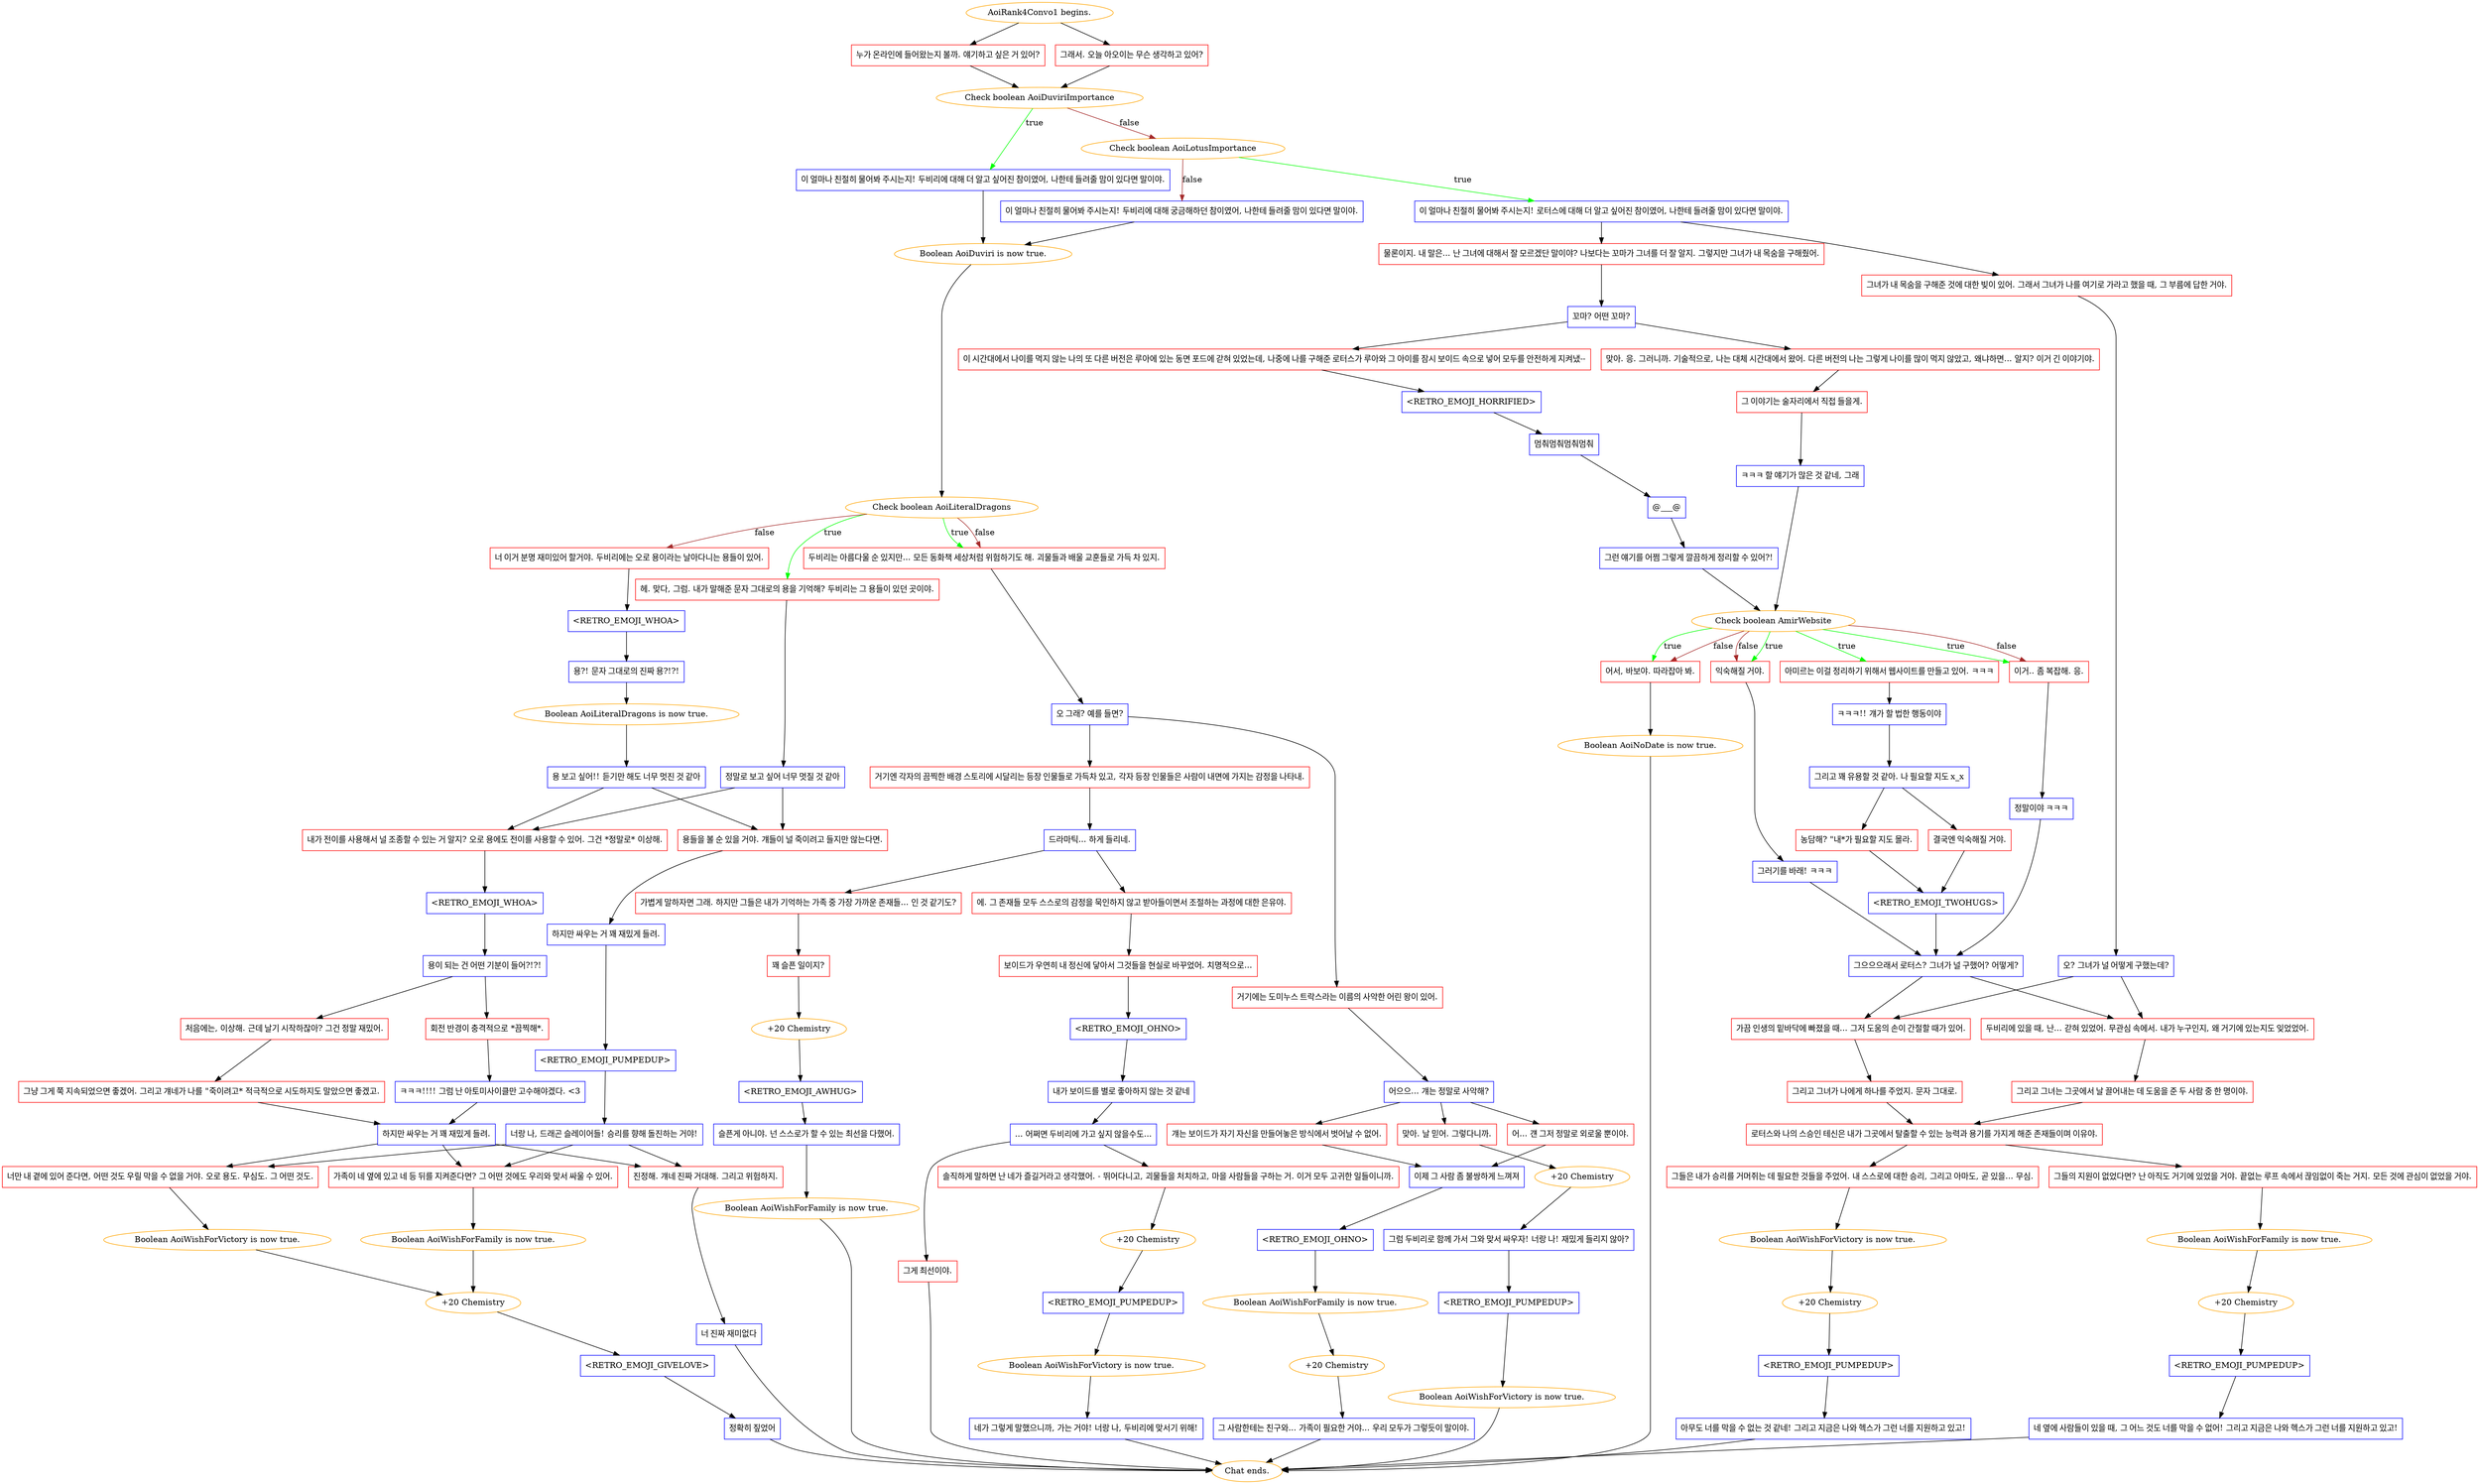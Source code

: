 digraph {
	"AoiRank4Convo1 begins." [color=orange];
		"AoiRank4Convo1 begins." -> j2524033244;
		"AoiRank4Convo1 begins." -> j882701248;
	j2524033244 [label="누가 온라인에 들어왔는지 볼까. 얘기하고 싶은 거 있어?",shape=box,color=red];
		j2524033244 -> j1809401539;
	j882701248 [label="그래서. 오늘 아오이는 무슨 생각하고 있어?",shape=box,color=red];
		j882701248 -> j1809401539;
	j1809401539 [label="Check boolean AoiDuviriImportance",color=orange];
		j1809401539 -> j578305965 [label=true,color=green];
		j1809401539 -> j154481637 [label=false,color=brown];
	j578305965 [label="이 얼마나 친절히 물어봐 주시는지! 두비리에 대해 더 알고 싶어진 참이였어, 나한테 들려줄 맘이 있다면 말이야.",shape=box,color=blue];
		j578305965 -> j2368671069;
	j154481637 [label="Check boolean AoiLotusImportance",color=orange];
		j154481637 -> j160105415 [label=true,color=green];
		j154481637 -> j4232183807 [label=false,color=brown];
	j2368671069 [label="Boolean AoiDuviri is now true.",color=orange];
		j2368671069 -> j3275037065;
	j160105415 [label="이 얼마나 친절히 물어봐 주시는지! 로터스에 대해 더 알고 싶어진 참이였어, 나한테 들려줄 맘이 있다면 말이야.",shape=box,color=blue];
		j160105415 -> j1474664799;
		j160105415 -> j2259516699;
	j4232183807 [label="이 얼마나 친절히 물어봐 주시는지! 두비리에 대해 궁금해하던 참이였어, 나한테 들려줄 맘이 있다면 말이야.",shape=box,color=blue];
		j4232183807 -> j2368671069;
	j3275037065 [label="Check boolean AoiLiteralDragons",color=orange];
		j3275037065 -> j2058882705 [label=true,color=green];
		j3275037065 -> j909231733 [label=true,color=green];
		j3275037065 -> j534713313 [label=false,color=brown];
		j3275037065 -> j909231733 [label=false,color=brown];
	j1474664799 [label="물론이지. 내 말은... 난 그녀에 대해서 잘 모르겠단 말이야? 나보다는 꼬마가 그녀를 더 잘 알지. 그렇지만 그녀가 내 목숨을 구해줬어.",shape=box,color=red];
		j1474664799 -> j3349096897;
	j2259516699 [label="그녀가 내 목숨을 구해준 것에 대한 빚이 있어. 그래서 그녀가 나를 여기로 가라고 했을 때, 그 부름에 답한 거야.",shape=box,color=red];
		j2259516699 -> j3973352743;
	j2058882705 [label="헤. 맞다, 그럼. 내가 말해준 문자 그대로의 용을 기억해? 두비리는 그 용들이 있던 곳이야.",shape=box,color=red];
		j2058882705 -> j372006085;
	j909231733 [label="두비리는 아름다울 순 있지만... 모든 동화책 세상처럼 위험하기도 해. 괴물들과 배울 교훈들로 가득 차 있지.",shape=box,color=red];
		j909231733 -> j2877528531;
	j534713313 [label="너 이거 분명 재미있어 할거야. 두비리에는 오로 용이라는 날아다니는 용들이 있어.",shape=box,color=red];
		j534713313 -> j590736786;
	j3349096897 [label="꼬마? 어떤 꼬마?",shape=box,color=blue];
		j3349096897 -> j2100721880;
		j3349096897 -> j647160686;
	j3973352743 [label="오? 그녀가 널 어떻게 구했는데?",shape=box,color=blue];
		j3973352743 -> j732430695;
		j3973352743 -> j260251571;
	j372006085 [label="정말로 보고 싶어 너무 멋질 것 같아",shape=box,color=blue];
		j372006085 -> j3977258931;
		j372006085 -> j562415244;
	j2877528531 [label="오 그래? 예를 들면?",shape=box,color=blue];
		j2877528531 -> j2518420210;
		j2877528531 -> j1355674247;
	j590736786 [label="<RETRO_EMOJI_WHOA>",shape=box,color=blue];
		j590736786 -> j1571776641;
	j2100721880 [label="이 시간대에서 나이를 먹지 않는 나의 또 다른 버전은 루아에 있는 동면 포드에 갇혀 있었는데, 나중에 나를 구해준 로터스가 루아와 그 아이를 잠시 보이드 속으로 넣어 모두를 안전하게 지켜냈--",shape=box,color=red];
		j2100721880 -> j294883762;
	j647160686 [label="맞아. 응. 그러니까. 기술적으로, 나는 대체 시간대에서 왔어. 다른 버전의 나는 그렇게 나이를 많이 먹지 않았고, 왜냐하면... 알지? 이거 긴 이야기야.",shape=box,color=red];
		j647160686 -> j3147469079;
	j732430695 [label="두비리에 있을 때, 난... 갇혀 있었어. 무관심 속에서. 내가 누구인지, 왜 거기에 있는지도 잊었었어.",shape=box,color=red];
		j732430695 -> j4205686195;
	j260251571 [label="가끔 인생의 밑바닥에 빠졌을 때... 그저 도움의 손이 간절할 때가 있어.",shape=box,color=red];
		j260251571 -> j1361333114;
	j3977258931 [label="내가 전이를 사용해서 널 조종할 수 있는 거 알지? 오로 용에도 전이를 사용할 수 있어. 그건 *정말로* 이상해.",shape=box,color=red];
		j3977258931 -> j1294317071;
	j562415244 [label="용들을 볼 순 있을 거야. 걔들이 널 죽이려고 들지만 않는다면.",shape=box,color=red];
		j562415244 -> j2007014953;
	j2518420210 [label="거기에는 도미누스 트락스라는 이름의 사악한 어린 왕이 있어.",shape=box,color=red];
		j2518420210 -> j2673670673;
	j1355674247 [label="거기엔 각자의 끔찍한 배경 스토리에 시달리는 등장 인물들로 가득차 있고, 각자 등장 인물들은 사람이 내면에 가지는 감정을 나타내.",shape=box,color=red];
		j1355674247 -> j3710806866;
	j1571776641 [label="용?! 문자 그대로의 진짜 용?!?!",shape=box,color=blue];
		j1571776641 -> j2061292935;
	j294883762 [label="<RETRO_EMOJI_HORRIFIED>",shape=box,color=blue];
		j294883762 -> j2248803916;
	j3147469079 [label="그 이야기는 술자리에서 직접 들을게.",shape=box,color=red];
		j3147469079 -> j716495283;
	j4205686195 [label="그리고 그녀는 그곳에서 날 끌어내는 데 도움을 준 두 사람 중 한 명이야.",shape=box,color=red];
		j4205686195 -> j2796439864;
	j1361333114 [label="그리고 그녀가 나에게 하나를 주었지. 문자 그대로.",shape=box,color=red];
		j1361333114 -> j2796439864;
	j1294317071 [label="<RETRO_EMOJI_WHOA>",shape=box,color=blue];
		j1294317071 -> j397128066;
	j2007014953 [label="하지만 싸우는 거 꽤 재밌게 들려.",shape=box,color=blue];
		j2007014953 -> j130327310;
	j2673670673 [label="어으으... 걔는 정말로 사악해?",shape=box,color=blue];
		j2673670673 -> j764650838;
		j2673670673 -> j1985969129;
		j2673670673 -> j3451149045;
	j3710806866 [label="드라마틱... 하게 들리네.",shape=box,color=blue];
		j3710806866 -> j2802906375;
		j3710806866 -> j405008023;
	j2061292935 [label="Boolean AoiLiteralDragons is now true.",color=orange];
		j2061292935 -> j3654200826;
	j2248803916 [label="멈춰멈춰멈춰멈춰",shape=box,color=blue];
		j2248803916 -> j1985466949;
	j716495283 [label="ㅋㅋㅋ 할 얘기가 많은 것 같네, 그래",shape=box,color=blue];
		j716495283 -> j3403710368;
	j2796439864 [label="로터스와 나의 스승인 테신은 내가 그곳에서 탈출할 수 있는 능력과 용기를 가지게 해준 존재들이며 이유야.",shape=box,color=red];
		j2796439864 -> j3387925895;
		j2796439864 -> j494084740;
	j397128066 [label="용이 되는 건 어떤 기분이 들어?!?!",shape=box,color=blue];
		j397128066 -> j439133396;
		j397128066 -> j3019340088;
	j130327310 [label="<RETRO_EMOJI_PUMPEDUP>",shape=box,color=blue];
		j130327310 -> j1875852584;
	j764650838 [label="맞아. 날 믿어. 그렇다니까.",shape=box,color=red];
		j764650838 -> j4269599118;
	j1985969129 [label="어... 걘 그저 정말로 외로울 뿐이야.",shape=box,color=red];
		j1985969129 -> j2122571916;
	j3451149045 [label="걔는 보이드가 자기 자신을 만들어놓은 방식에서 벗어날 수 없어.",shape=box,color=red];
		j3451149045 -> j2122571916;
	j2802906375 [label="가볍게 말하자면 그래. 하지만 그들은 내가 기억하는 가족 중 가장 가까운 존재들... 인 것 같기도?",shape=box,color=red];
		j2802906375 -> j2644643673;
	j405008023 [label="에. 그 존재들 모두 스스로의 감정을 묵인하지 않고 받아들이면서 조절하는 과정에 대한 은유야.",shape=box,color=red];
		j405008023 -> j1127508845;
	j3654200826 [label="용 보고 싶어!! 듣기만 해도 너무 멋진 것 같아",shape=box,color=blue];
		j3654200826 -> j3977258931;
		j3654200826 -> j562415244;
	j1985466949 [label="@___@",shape=box,color=blue];
		j1985466949 -> j4190896437;
	j3403710368 [label="Check boolean AmirWebsite",color=orange];
		j3403710368 -> j661857199 [label=true,color=green];
		j3403710368 -> j2714597112 [label=true,color=green];
		j3403710368 -> j1096037089 [label=true,color=green];
		j3403710368 -> j804550859 [label=true,color=green];
		j3403710368 -> j2714597112 [label=false,color=brown];
		j3403710368 -> j1096037089 [label=false,color=brown];
		j3403710368 -> j804550859 [label=false,color=brown];
	j3387925895 [label="그들의 지원이 없었다면? 난 아직도 거기에 있었을 거야. 끝없는 루프 속에서 끊임없이 죽는 거지. 모든 것에 관심이 없었을 거야.",shape=box,color=red];
		j3387925895 -> j3993385147;
	j494084740 [label="그들은 내가 승리를 거머쥐는 데 필요한 것들을 주었어. 내 스스로에 대한 승리, 그리고 아마도, 곧 있을... 무심.",shape=box,color=red];
		j494084740 -> j422104172;
	j439133396 [label="회전 반경이 충격적으로 *끔찍해*.",shape=box,color=red];
		j439133396 -> j3746480126;
	j3019340088 [label="처음에는, 이상해. 근데 날기 시작하잖아? 그건 정말 재밌어.",shape=box,color=red];
		j3019340088 -> j839736196;
	j1875852584 [label="너랑 나, 드래곤 슬레이어들! 승리를 향해 돌진하는 거야!",shape=box,color=blue];
		j1875852584 -> j827703885;
		j1875852584 -> j2822591150;
		j1875852584 -> j219693550;
	j4269599118 [label="+20 Chemistry",color=orange];
		j4269599118 -> j357195540;
	j2122571916 [label="이제 그 사람 좀 불쌍하게 느껴져",shape=box,color=blue];
		j2122571916 -> j3415330864;
	j2644643673 [label="꽤 슬픈 일이지?",shape=box,color=red];
		j2644643673 -> j2459968506;
	j1127508845 [label="보이드가 우연히 내 정신에 닿아서 그것들을 현실로 바꾸었어. 치명적으로...",shape=box,color=red];
		j1127508845 -> j2692341012;
	j4190896437 [label="그런 얘기를 어쩜 그렇게 깔끔하게 정리할 수 있어?!",shape=box,color=blue];
		j4190896437 -> j3403710368;
	j661857199 [label="아미르는 이걸 정리하기 위해서 웹사이트를 만들고 있어. ㅋㅋㅋ",shape=box,color=red];
		j661857199 -> j3190513878;
	j2714597112 [label="이거.. 좀 복잡해. 응.",shape=box,color=red];
		j2714597112 -> j223297692;
	j1096037089 [label="익숙해질 거야.",shape=box,color=red];
		j1096037089 -> j442246666;
	j804550859 [label="어서, 바보야. 따라잡아 봐.",shape=box,color=red];
		j804550859 -> j2246494386;
	j3993385147 [label="Boolean AoiWishForFamily is now true.",color=orange];
		j3993385147 -> j1322864624;
	j422104172 [label="Boolean AoiWishForVictory is now true.",color=orange];
		j422104172 -> j495144330;
	j3746480126 [label="ㅋㅋㅋ!!!! 그럼 난 아토미사이클만 고수해야겠다. <3",shape=box,color=blue];
		j3746480126 -> j2915635973;
	j839736196 [label="그냥 그게 쭉 지속되었으면 좋겠어. 그리고 걔네가 나를 \"죽이려고* 적극적으로 시도하지도 말았으면 좋겠고.",shape=box,color=red];
		j839736196 -> j2915635973;
	j827703885 [label="너만 내 곁에 있어 준다면, 어떤 것도 우릴 막을 수 없을 거야. 오로 용도. 무심도. 그 어떤 것도.",shape=box,color=red];
		j827703885 -> j757229630;
	j2822591150 [label="가족이 네 옆에 있고 네 등 뒤를 지켜준다면? 그 어떤 것에도 우리와 맞서 싸울 수 있어.",shape=box,color=red];
		j2822591150 -> j3659386058;
	j219693550 [label="진정해. 걔네 진짜 거대해. 그리고 위험하지.",shape=box,color=red];
		j219693550 -> j3578839369;
	j357195540 [label="그럼 두비리로 함께 가서 그와 맞서 싸우자! 너랑 나! 재밌게 들리지 않아?",shape=box,color=blue];
		j357195540 -> j3272168861;
	j3415330864 [label="<RETRO_EMOJI_OHNO>",shape=box,color=blue];
		j3415330864 -> j1126870738;
	j2459968506 [label="+20 Chemistry",color=orange];
		j2459968506 -> j507281067;
	j2692341012 [label="<RETRO_EMOJI_OHNO>",shape=box,color=blue];
		j2692341012 -> j3674009376;
	j3190513878 [label="ㅋㅋㅋ!! 걔가 할 법한 행동이야",shape=box,color=blue];
		j3190513878 -> j99205644;
	j223297692 [label="정말이야 ㅋㅋㅋ",shape=box,color=blue];
		j223297692 -> j3058363786;
	j442246666 [label="그러기를 바래! ㅋㅋㅋ",shape=box,color=blue];
		j442246666 -> j3058363786;
	j2246494386 [label="Boolean AoiNoDate is now true.",color=orange];
		j2246494386 -> "Chat ends.";
	j1322864624 [label="+20 Chemistry",color=orange];
		j1322864624 -> j1165693212;
	j495144330 [label="+20 Chemistry",color=orange];
		j495144330 -> j3713858310;
	j2915635973 [label="하지만 싸우는 거 꽤 재밌게 들려.",shape=box,color=blue];
		j2915635973 -> j827703885;
		j2915635973 -> j2822591150;
		j2915635973 -> j219693550;
	j757229630 [label="Boolean AoiWishForVictory is now true.",color=orange];
		j757229630 -> j691884445;
	j3659386058 [label="Boolean AoiWishForFamily is now true.",color=orange];
		j3659386058 -> j691884445;
	j3578839369 [label="너 진짜 재미없다",shape=box,color=blue];
		j3578839369 -> "Chat ends.";
	j3272168861 [label="<RETRO_EMOJI_PUMPEDUP>",shape=box,color=blue];
		j3272168861 -> j1215465885;
	j1126870738 [label="Boolean AoiWishForFamily is now true.",color=orange];
		j1126870738 -> j232164319;
	j507281067 [label="<RETRO_EMOJI_AWHUG>",shape=box,color=blue];
		j507281067 -> j1151568041;
	j3674009376 [label="내가 보이드를 별로 좋아하지 않는 것 같네",shape=box,color=blue];
		j3674009376 -> j2315645725;
	j99205644 [label="그리고 꽤 유용할 것 같아. 나 필요할 지도 x_x",shape=box,color=blue];
		j99205644 -> j3809905616;
		j99205644 -> j1663062104;
	j3058363786 [label="그으으으래서 로터스? 그녀가 널 구했어? 어떻게?",shape=box,color=blue];
		j3058363786 -> j732430695;
		j3058363786 -> j260251571;
	"Chat ends." [color=orange];
	j1165693212 [label="<RETRO_EMOJI_PUMPEDUP>",shape=box,color=blue];
		j1165693212 -> j1214962916;
	j3713858310 [label="<RETRO_EMOJI_PUMPEDUP>",shape=box,color=blue];
		j3713858310 -> j2109805207;
	j691884445 [label="+20 Chemistry",color=orange];
		j691884445 -> j2341433791;
	j1215465885 [label="Boolean AoiWishForVictory is now true.",color=orange];
		j1215465885 -> "Chat ends.";
	j232164319 [label="+20 Chemistry",color=orange];
		j232164319 -> j2775547239;
	j1151568041 [label="슬픈게 아니야. 넌 스스로가 할 수 있는 최선을 다했어.",shape=box,color=blue];
		j1151568041 -> j3844152326;
	j2315645725 [label="... 어쩌면 두비리에 가고 싶지 않을수도...",shape=box,color=blue];
		j2315645725 -> j2008971598;
		j2315645725 -> j3167168768;
	j3809905616 [label="농담해? \"내*가 필요할 지도 몰라.",shape=box,color=red];
		j3809905616 -> j108788203;
	j1663062104 [label="결국엔 익숙해질 거야.",shape=box,color=red];
		j1663062104 -> j108788203;
	j1214962916 [label="네 옆에 사람들이 있을 때, 그 어느 것도 너를 막을 수 없어! 그리고 지금은 나와 헥스가 그런 너를 지원하고 있고!",shape=box,color=blue];
		j1214962916 -> "Chat ends.";
	j2109805207 [label="아무도 너를 막을 수 없는 것 같네! 그리고 지금은 나와 헥스가 그런 너를 지원하고 있고!",shape=box,color=blue];
		j2109805207 -> "Chat ends.";
	j2341433791 [label="<RETRO_EMOJI_GIVELOVE>",shape=box,color=blue];
		j2341433791 -> j3528998500;
	j2775547239 [label="그 사람한테는 친구와... 가족이 필요한 거야... 우리 모두가 그렇듯이 말이야.",shape=box,color=blue];
		j2775547239 -> "Chat ends.";
	j3844152326 [label="Boolean AoiWishForFamily is now true.",color=orange];
		j3844152326 -> "Chat ends.";
	j2008971598 [label="그게 최선이야.",shape=box,color=red];
		j2008971598 -> "Chat ends.";
	j3167168768 [label="솔직하게 말하면 난 네가 즐길거라고 생각했어. - 뛰어다니고, 괴물들을 처치하고, 마을 사람들을 구하는 거. 이거 모두 고귀한 일들이니까.",shape=box,color=red];
		j3167168768 -> j1130600208;
	j108788203 [label="<RETRO_EMOJI_TWOHUGS>",shape=box,color=blue];
		j108788203 -> j3058363786;
	j3528998500 [label="정확히 짚었어",shape=box,color=blue];
		j3528998500 -> "Chat ends.";
	j1130600208 [label="+20 Chemistry",color=orange];
		j1130600208 -> j922462637;
	j922462637 [label="<RETRO_EMOJI_PUMPEDUP>",shape=box,color=blue];
		j922462637 -> j1936402346;
	j1936402346 [label="Boolean AoiWishForVictory is now true.",color=orange];
		j1936402346 -> j3151256672;
	j3151256672 [label="네가 그렇게 말했으니까, 가는 거야! 너랑 나, 두비리에 맞서기 위해!",shape=box,color=blue];
		j3151256672 -> "Chat ends.";
}
